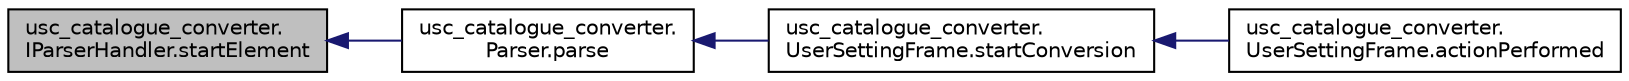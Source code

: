 digraph "usc_catalogue_converter.IParserHandler.startElement"
{
  edge [fontname="Helvetica",fontsize="10",labelfontname="Helvetica",labelfontsize="10"];
  node [fontname="Helvetica",fontsize="10",shape=record];
  rankdir="LR";
  Node21 [label="usc_catalogue_converter.\lIParserHandler.startElement",height=0.2,width=0.4,color="black", fillcolor="grey75", style="filled", fontcolor="black"];
  Node21 -> Node22 [dir="back",color="midnightblue",fontsize="10",style="solid",fontname="Helvetica"];
  Node22 [label="usc_catalogue_converter.\lParser.parse",height=0.2,width=0.4,color="black", fillcolor="white", style="filled",URL="$db/db8/classusc__catalogue__converter_1_1_parser.html#a470c90a698aa265418dda603d930ef13"];
  Node22 -> Node23 [dir="back",color="midnightblue",fontsize="10",style="solid",fontname="Helvetica"];
  Node23 [label="usc_catalogue_converter.\lUserSettingFrame.startConversion",height=0.2,width=0.4,color="black", fillcolor="white", style="filled",URL="$d4/dd8/classusc__catalogue__converter_1_1_user_setting_frame.html#aab418e562314bd98c4cd5cd18805ba03"];
  Node23 -> Node24 [dir="back",color="midnightblue",fontsize="10",style="solid",fontname="Helvetica"];
  Node24 [label="usc_catalogue_converter.\lUserSettingFrame.actionPerformed",height=0.2,width=0.4,color="black", fillcolor="white", style="filled",URL="$d4/dd8/classusc__catalogue__converter_1_1_user_setting_frame.html#a57130353766afa50b1f9b0cb377d7442"];
}
